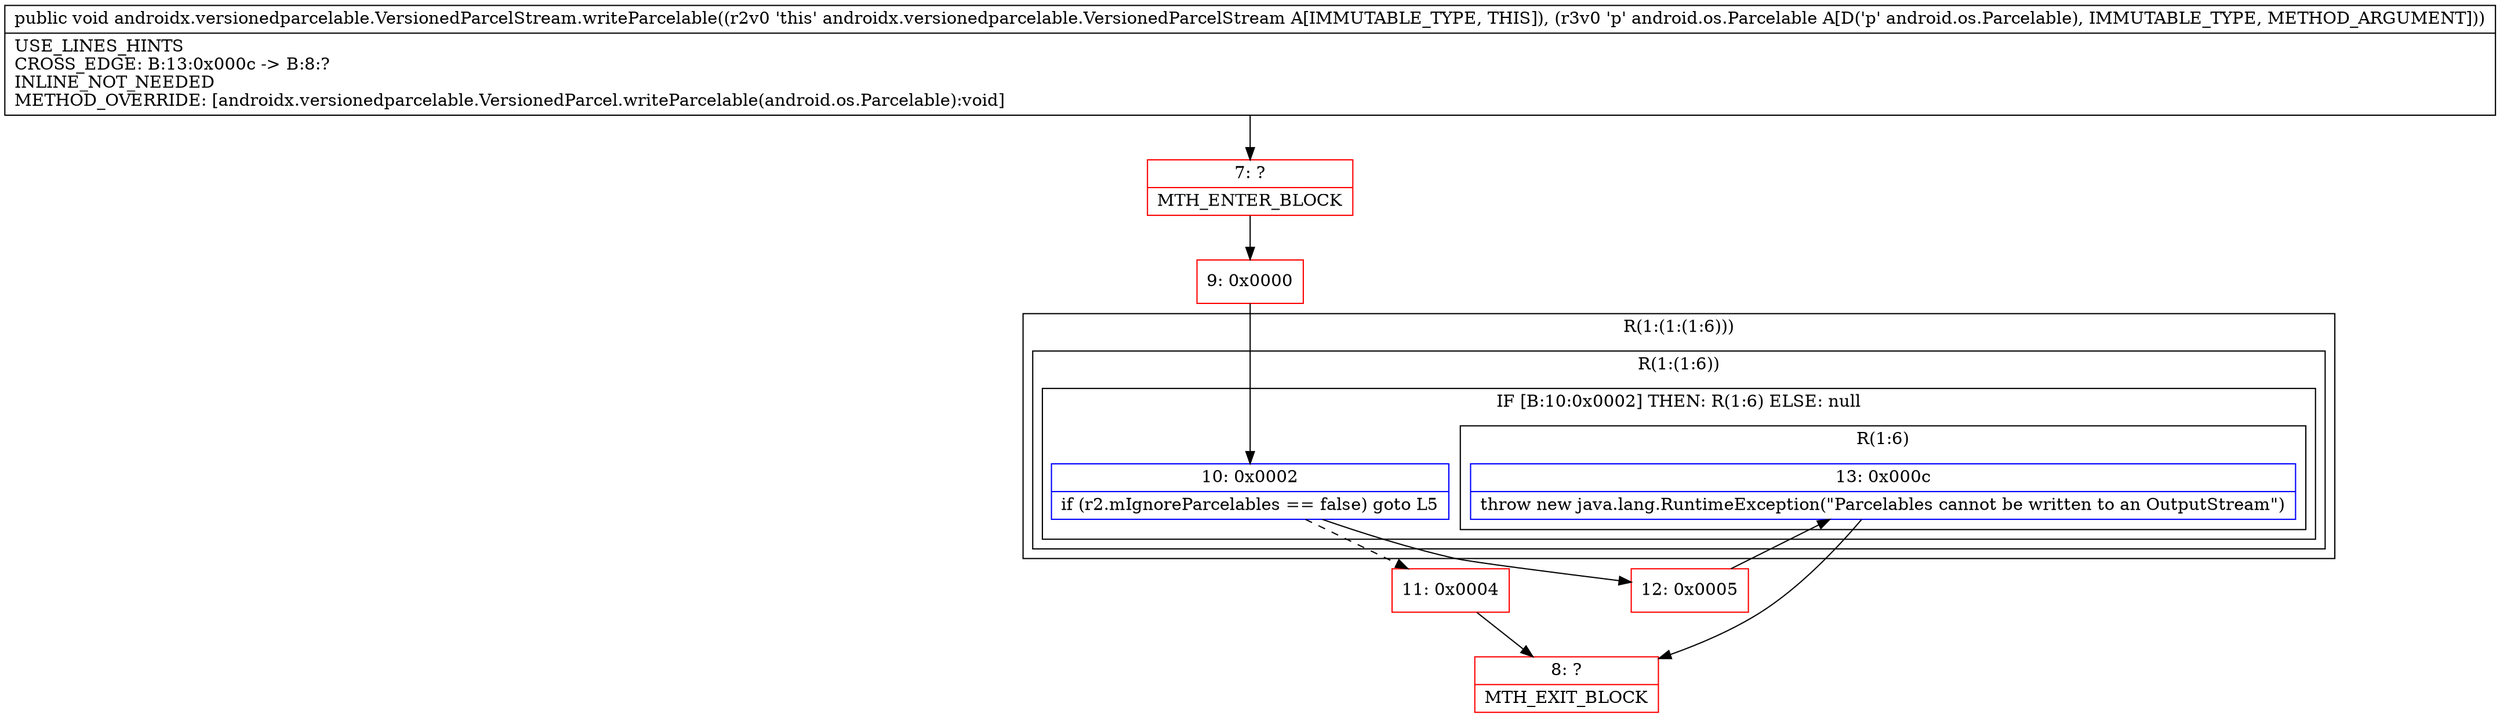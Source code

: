 digraph "CFG forandroidx.versionedparcelable.VersionedParcelStream.writeParcelable(Landroid\/os\/Parcelable;)V" {
subgraph cluster_Region_1340557990 {
label = "R(1:(1:(1:6)))";
node [shape=record,color=blue];
subgraph cluster_Region_539367318 {
label = "R(1:(1:6))";
node [shape=record,color=blue];
subgraph cluster_IfRegion_1368557804 {
label = "IF [B:10:0x0002] THEN: R(1:6) ELSE: null";
node [shape=record,color=blue];
Node_10 [shape=record,label="{10\:\ 0x0002|if (r2.mIgnoreParcelables == false) goto L5\l}"];
subgraph cluster_Region_485858609 {
label = "R(1:6)";
node [shape=record,color=blue];
Node_13 [shape=record,label="{13\:\ 0x000c|throw new java.lang.RuntimeException(\"Parcelables cannot be written to an OutputStream\")\l}"];
}
}
}
}
Node_7 [shape=record,color=red,label="{7\:\ ?|MTH_ENTER_BLOCK\l}"];
Node_9 [shape=record,color=red,label="{9\:\ 0x0000}"];
Node_11 [shape=record,color=red,label="{11\:\ 0x0004}"];
Node_8 [shape=record,color=red,label="{8\:\ ?|MTH_EXIT_BLOCK\l}"];
Node_12 [shape=record,color=red,label="{12\:\ 0x0005}"];
MethodNode[shape=record,label="{public void androidx.versionedparcelable.VersionedParcelStream.writeParcelable((r2v0 'this' androidx.versionedparcelable.VersionedParcelStream A[IMMUTABLE_TYPE, THIS]), (r3v0 'p' android.os.Parcelable A[D('p' android.os.Parcelable), IMMUTABLE_TYPE, METHOD_ARGUMENT]))  | USE_LINES_HINTS\lCROSS_EDGE: B:13:0x000c \-\> B:8:?\lINLINE_NOT_NEEDED\lMETHOD_OVERRIDE: [androidx.versionedparcelable.VersionedParcel.writeParcelable(android.os.Parcelable):void]\l}"];
MethodNode -> Node_7;Node_10 -> Node_11[style=dashed];
Node_10 -> Node_12;
Node_13 -> Node_8;
Node_7 -> Node_9;
Node_9 -> Node_10;
Node_11 -> Node_8;
Node_12 -> Node_13;
}

